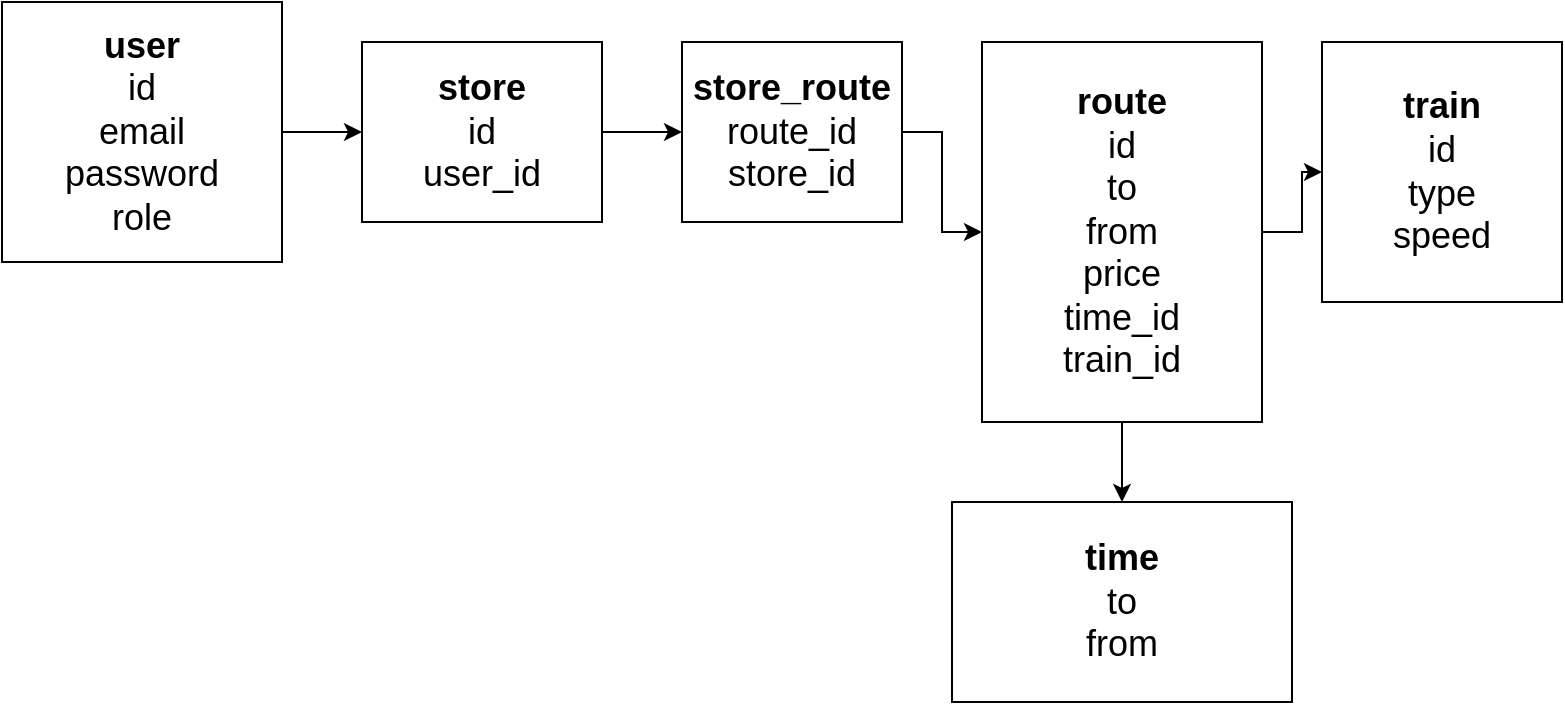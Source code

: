 <mxfile version="21.2.1" type="device">
  <diagram name="Страница 1" id="Jo_hSg6AI6LK5x6mnP7V">
    <mxGraphModel dx="875" dy="509" grid="1" gridSize="10" guides="1" tooltips="1" connect="1" arrows="1" fold="1" page="1" pageScale="1" pageWidth="827" pageHeight="1169" math="0" shadow="0">
      <root>
        <mxCell id="0" />
        <mxCell id="1" parent="0" />
        <mxCell id="Ojlx5eYloQ1lB_-5Qk6a-20" value="" style="edgeStyle=orthogonalEdgeStyle;rounded=0;orthogonalLoop=1;jettySize=auto;html=1;" edge="1" parent="1" source="Ojlx5eYloQ1lB_-5Qk6a-1" target="Ojlx5eYloQ1lB_-5Qk6a-12">
          <mxGeometry relative="1" as="geometry" />
        </mxCell>
        <mxCell id="Ojlx5eYloQ1lB_-5Qk6a-1" value="&lt;font style=&quot;font-size: 18px;&quot;&gt;&lt;b&gt;user&lt;/b&gt;&lt;br&gt;id&lt;br&gt;email&lt;br&gt;password&lt;br&gt;role&lt;/font&gt;" style="rounded=0;whiteSpace=wrap;html=1;" vertex="1" parent="1">
          <mxGeometry x="30" y="100" width="140" height="130" as="geometry" />
        </mxCell>
        <mxCell id="Ojlx5eYloQ1lB_-5Qk6a-2" value="&lt;font style=&quot;font-size: 18px;&quot;&gt;&lt;b style=&quot;&quot;&gt;train&lt;/b&gt;&lt;br&gt;id&lt;br&gt;type&lt;br&gt;speed&lt;br&gt;&lt;/font&gt;" style="rounded=0;whiteSpace=wrap;html=1;" vertex="1" parent="1">
          <mxGeometry x="690" y="120" width="120" height="130" as="geometry" />
        </mxCell>
        <mxCell id="Ojlx5eYloQ1lB_-5Qk6a-19" value="" style="edgeStyle=orthogonalEdgeStyle;rounded=0;orthogonalLoop=1;jettySize=auto;html=1;" edge="1" parent="1" source="Ojlx5eYloQ1lB_-5Qk6a-3" target="Ojlx5eYloQ1lB_-5Qk6a-2">
          <mxGeometry relative="1" as="geometry" />
        </mxCell>
        <mxCell id="Ojlx5eYloQ1lB_-5Qk6a-22" value="" style="edgeStyle=orthogonalEdgeStyle;rounded=0;orthogonalLoop=1;jettySize=auto;html=1;" edge="1" parent="1" source="Ojlx5eYloQ1lB_-5Qk6a-3" target="Ojlx5eYloQ1lB_-5Qk6a-21">
          <mxGeometry relative="1" as="geometry" />
        </mxCell>
        <mxCell id="Ojlx5eYloQ1lB_-5Qk6a-3" value="&lt;font style=&quot;font-size: 18px;&quot;&gt;&lt;b&gt;route&lt;/b&gt;&lt;br&gt;id&lt;br&gt;to&lt;br style=&quot;border-color: var(--border-color);&quot;&gt;from&lt;br&gt;price&lt;br&gt;time_id&lt;br&gt;train_id&lt;br&gt;&lt;/font&gt;" style="rounded=0;whiteSpace=wrap;html=1;" vertex="1" parent="1">
          <mxGeometry x="520" y="120" width="140" height="190" as="geometry" />
        </mxCell>
        <mxCell id="Ojlx5eYloQ1lB_-5Qk6a-17" value="" style="edgeStyle=orthogonalEdgeStyle;rounded=0;orthogonalLoop=1;jettySize=auto;html=1;" edge="1" parent="1" source="Ojlx5eYloQ1lB_-5Qk6a-12" target="Ojlx5eYloQ1lB_-5Qk6a-13">
          <mxGeometry relative="1" as="geometry" />
        </mxCell>
        <mxCell id="Ojlx5eYloQ1lB_-5Qk6a-12" value="&lt;font style=&quot;font-size: 18px;&quot;&gt;&lt;b&gt;store&lt;br&gt;&lt;/b&gt;id&lt;br&gt;user_id&lt;br&gt;&lt;/font&gt;" style="rounded=0;whiteSpace=wrap;html=1;" vertex="1" parent="1">
          <mxGeometry x="210" y="120" width="120" height="90" as="geometry" />
        </mxCell>
        <mxCell id="Ojlx5eYloQ1lB_-5Qk6a-18" value="" style="edgeStyle=orthogonalEdgeStyle;rounded=0;orthogonalLoop=1;jettySize=auto;html=1;" edge="1" parent="1" source="Ojlx5eYloQ1lB_-5Qk6a-13" target="Ojlx5eYloQ1lB_-5Qk6a-3">
          <mxGeometry relative="1" as="geometry" />
        </mxCell>
        <mxCell id="Ojlx5eYloQ1lB_-5Qk6a-13" value="&lt;font style=&quot;font-size: 18px;&quot;&gt;&lt;b&gt;store_route&lt;/b&gt;&lt;br&gt;route_id&lt;br&gt;store_id&lt;/font&gt;" style="rounded=0;whiteSpace=wrap;html=1;" vertex="1" parent="1">
          <mxGeometry x="370" y="120" width="110" height="90" as="geometry" />
        </mxCell>
        <mxCell id="Ojlx5eYloQ1lB_-5Qk6a-21" value="&lt;font style=&quot;font-size: 18px;&quot;&gt;&lt;b&gt;time&lt;/b&gt;&lt;br&gt;to&lt;br&gt;from&lt;br&gt;&lt;/font&gt;" style="rounded=0;whiteSpace=wrap;html=1;" vertex="1" parent="1">
          <mxGeometry x="505" y="350" width="170" height="100" as="geometry" />
        </mxCell>
      </root>
    </mxGraphModel>
  </diagram>
</mxfile>
